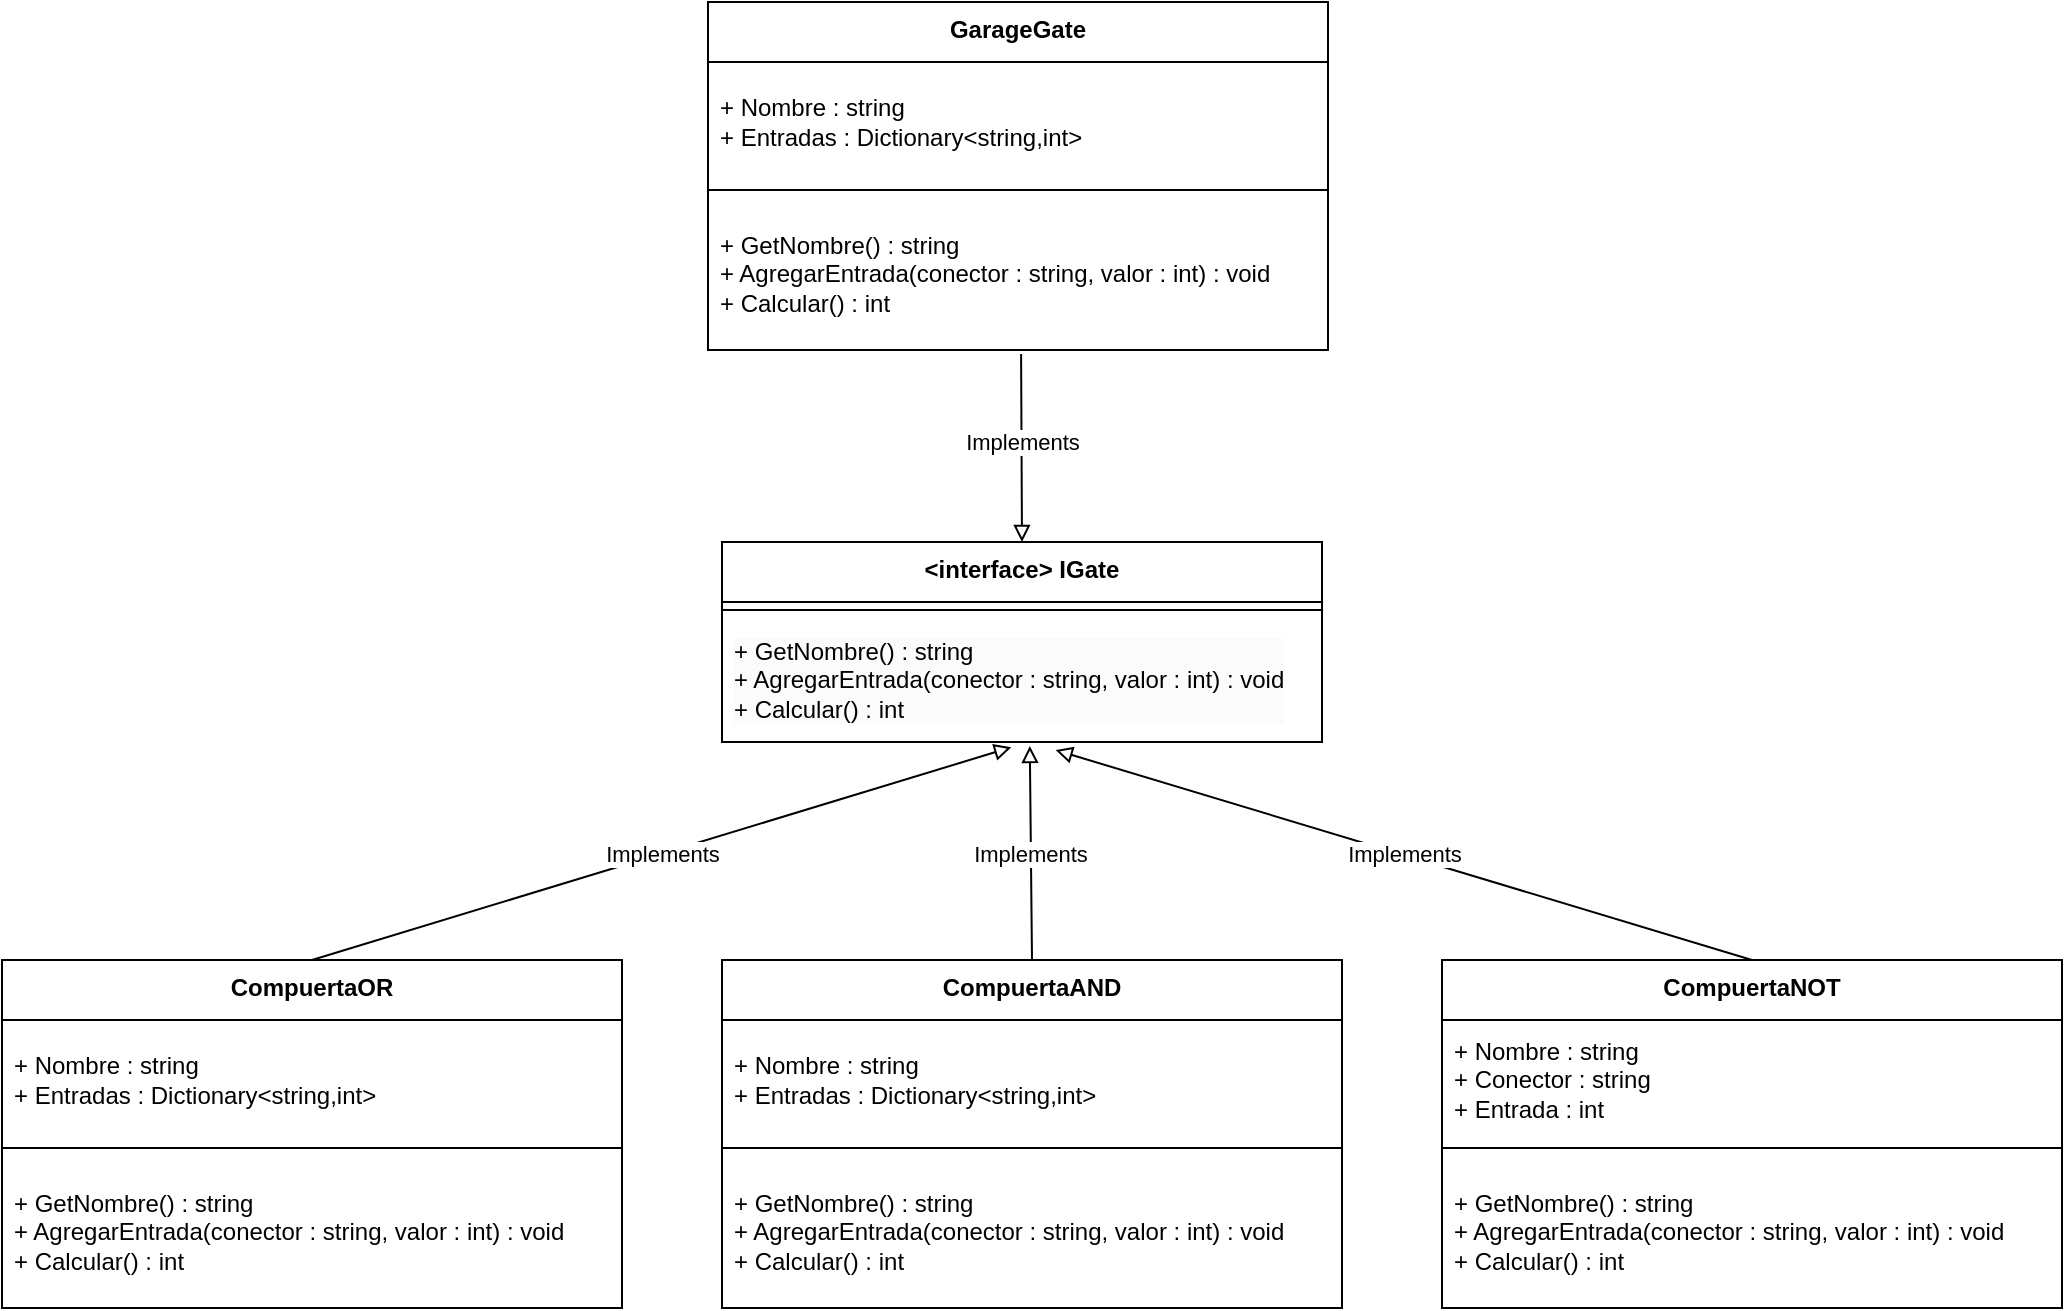<mxfile version="24.3.1" type="device">
  <diagram name="Página-1" id="1KLmb5ahpds3tnqcnu3g">
    <mxGraphModel dx="1994" dy="1732" grid="1" gridSize="10" guides="1" tooltips="1" connect="1" arrows="1" fold="1" page="1" pageScale="1" pageWidth="827" pageHeight="1169" math="0" shadow="0">
      <root>
        <mxCell id="0" />
        <mxCell id="1" parent="0" />
        <mxCell id="KcXMN87xt5VrhMj0AnKz-10" value="&lt;b&gt;CompuertaOR&lt;/b&gt;" style="swimlane;fontStyle=0;align=center;verticalAlign=top;childLayout=stackLayout;horizontal=1;startSize=30;horizontalStack=0;resizeParent=1;resizeParentMax=0;resizeLast=0;collapsible=0;marginBottom=0;html=1;whiteSpace=wrap;" parent="1" vertex="1">
          <mxGeometry x="-50" y="219" width="310" height="174" as="geometry" />
        </mxCell>
        <mxCell id="KcXMN87xt5VrhMj0AnKz-12" value="+ Nombre : string&lt;div&gt;+ Entradas : Dictionary&amp;lt;string,int&amp;gt;&lt;/div&gt;" style="text;html=1;strokeColor=none;fillColor=none;align=left;verticalAlign=middle;spacingLeft=4;spacingRight=4;overflow=hidden;rotatable=0;points=[[0,0.5],[1,0.5]];portConstraint=eastwest;whiteSpace=wrap;" parent="KcXMN87xt5VrhMj0AnKz-10" vertex="1">
          <mxGeometry y="30" width="310" height="60" as="geometry" />
        </mxCell>
        <mxCell id="KcXMN87xt5VrhMj0AnKz-15" value="" style="line;strokeWidth=1;fillColor=none;align=left;verticalAlign=bottom;spacingTop=-1;spacingLeft=3;spacingRight=3;rotatable=0;labelPosition=right;points=[];portConstraint=eastwest;" parent="KcXMN87xt5VrhMj0AnKz-10" vertex="1">
          <mxGeometry y="90" width="310" height="8" as="geometry" />
        </mxCell>
        <mxCell id="KcXMN87xt5VrhMj0AnKz-17" value="&lt;div&gt;+ GetNombre() : string&lt;/div&gt;&lt;div&gt;+ AgregarEntrada(conector : string, valor : int) : void&lt;/div&gt;&lt;div&gt;+ Calcular() : int&lt;/div&gt;" style="text;html=1;strokeColor=none;fillColor=none;align=left;verticalAlign=middle;spacingLeft=4;spacingRight=4;overflow=hidden;rotatable=0;points=[[0,0.5],[1,0.5]];portConstraint=eastwest;whiteSpace=wrap;" parent="KcXMN87xt5VrhMj0AnKz-10" vertex="1">
          <mxGeometry y="98" width="310" height="76" as="geometry" />
        </mxCell>
        <mxCell id="hK59LdSfps5EMtFGtI8E-1" value="&lt;b&gt;&amp;lt;interface&amp;gt; IGate&lt;/b&gt;" style="swimlane;fontStyle=0;align=center;verticalAlign=top;childLayout=stackLayout;horizontal=1;startSize=30;horizontalStack=0;resizeParent=1;resizeParentMax=0;resizeLast=0;collapsible=0;marginBottom=0;html=1;whiteSpace=wrap;" parent="1" vertex="1">
          <mxGeometry x="310" y="10" width="300" height="100" as="geometry" />
        </mxCell>
        <mxCell id="hK59LdSfps5EMtFGtI8E-5" value="" style="line;strokeWidth=1;fillColor=none;align=left;verticalAlign=top;spacingTop=-1;spacingLeft=3;spacingRight=3;rotatable=0;labelPosition=right;points=[];portConstraint=eastwest;horizontal=1;" parent="hK59LdSfps5EMtFGtI8E-1" vertex="1">
          <mxGeometry y="30" width="300" height="8" as="geometry" />
        </mxCell>
        <mxCell id="hK59LdSfps5EMtFGtI8E-7" value="&lt;div style=&quot;forced-color-adjust: none; color: rgb(0, 0, 0); font-family: Helvetica; font-size: 12px; font-style: normal; font-variant-ligatures: normal; font-variant-caps: normal; font-weight: 400; letter-spacing: normal; orphans: 2; text-align: left; text-indent: 0px; text-transform: none; widows: 2; word-spacing: 0px; -webkit-text-stroke-width: 0px; white-space: normal; background-color: rgb(251, 251, 251); text-decoration-thickness: initial; text-decoration-style: initial; text-decoration-color: initial;&quot;&gt;+ GetNombre() : string&lt;/div&gt;&lt;div style=&quot;forced-color-adjust: none; color: rgb(0, 0, 0); font-family: Helvetica; font-size: 12px; font-style: normal; font-variant-ligatures: normal; font-variant-caps: normal; font-weight: 400; letter-spacing: normal; orphans: 2; text-align: left; text-indent: 0px; text-transform: none; widows: 2; word-spacing: 0px; -webkit-text-stroke-width: 0px; white-space: normal; background-color: rgb(251, 251, 251); text-decoration-thickness: initial; text-decoration-style: initial; text-decoration-color: initial;&quot;&gt;+ AgregarEntrada(conector : string, valor : int) : void&lt;/div&gt;&lt;div style=&quot;forced-color-adjust: none; color: rgb(0, 0, 0); font-family: Helvetica; font-size: 12px; font-style: normal; font-variant-ligatures: normal; font-variant-caps: normal; font-weight: 400; letter-spacing: normal; orphans: 2; text-align: left; text-indent: 0px; text-transform: none; widows: 2; word-spacing: 0px; -webkit-text-stroke-width: 0px; white-space: normal; background-color: rgb(251, 251, 251); text-decoration-thickness: initial; text-decoration-style: initial; text-decoration-color: initial;&quot;&gt;+ Calcular() : int&lt;/div&gt;" style="text;html=1;strokeColor=none;fillColor=none;align=left;verticalAlign=middle;spacingLeft=4;spacingRight=4;overflow=hidden;rotatable=0;points=[[0,0.5],[1,0.5]];portConstraint=eastwest;whiteSpace=wrap;" parent="hK59LdSfps5EMtFGtI8E-1" vertex="1">
          <mxGeometry y="38" width="300" height="62" as="geometry" />
        </mxCell>
        <mxCell id="hK59LdSfps5EMtFGtI8E-8" value="&lt;b&gt;CompuertaAND&lt;/b&gt;" style="swimlane;fontStyle=0;align=center;verticalAlign=top;childLayout=stackLayout;horizontal=1;startSize=30;horizontalStack=0;resizeParent=1;resizeParentMax=0;resizeLast=0;collapsible=0;marginBottom=0;html=1;whiteSpace=wrap;" parent="1" vertex="1">
          <mxGeometry x="310" y="219" width="310" height="174" as="geometry" />
        </mxCell>
        <mxCell id="hK59LdSfps5EMtFGtI8E-9" value="+ Nombre : string&lt;div&gt;+ Entradas : Dictionary&amp;lt;string,int&amp;gt;&lt;/div&gt;" style="text;html=1;strokeColor=none;fillColor=none;align=left;verticalAlign=middle;spacingLeft=4;spacingRight=4;overflow=hidden;rotatable=0;points=[[0,0.5],[1,0.5]];portConstraint=eastwest;whiteSpace=wrap;" parent="hK59LdSfps5EMtFGtI8E-8" vertex="1">
          <mxGeometry y="30" width="310" height="60" as="geometry" />
        </mxCell>
        <mxCell id="hK59LdSfps5EMtFGtI8E-10" value="" style="line;strokeWidth=1;fillColor=none;align=left;verticalAlign=bottom;spacingTop=-1;spacingLeft=3;spacingRight=3;rotatable=0;labelPosition=right;points=[];portConstraint=eastwest;" parent="hK59LdSfps5EMtFGtI8E-8" vertex="1">
          <mxGeometry y="90" width="310" height="8" as="geometry" />
        </mxCell>
        <mxCell id="hK59LdSfps5EMtFGtI8E-11" value="&lt;div&gt;+ GetNombre() : string&lt;/div&gt;&lt;div&gt;+ AgregarEntrada(conector : string, valor : int) : void&lt;/div&gt;&lt;div&gt;+ Calcular() : int&lt;/div&gt;" style="text;html=1;strokeColor=none;fillColor=none;align=left;verticalAlign=middle;spacingLeft=4;spacingRight=4;overflow=hidden;rotatable=0;points=[[0,0.5],[1,0.5]];portConstraint=eastwest;whiteSpace=wrap;" parent="hK59LdSfps5EMtFGtI8E-8" vertex="1">
          <mxGeometry y="98" width="310" height="76" as="geometry" />
        </mxCell>
        <mxCell id="hK59LdSfps5EMtFGtI8E-12" value="&lt;b&gt;CompuertaNOT&lt;/b&gt;" style="swimlane;fontStyle=0;align=center;verticalAlign=top;childLayout=stackLayout;horizontal=1;startSize=30;horizontalStack=0;resizeParent=1;resizeParentMax=0;resizeLast=0;collapsible=0;marginBottom=0;html=1;whiteSpace=wrap;" parent="1" vertex="1">
          <mxGeometry x="670" y="219" width="310" height="174" as="geometry" />
        </mxCell>
        <mxCell id="hK59LdSfps5EMtFGtI8E-13" value="+ Nombre : string&lt;div&gt;+ Conector : string&lt;/div&gt;&lt;div&gt;+ Entrada : int&lt;/div&gt;" style="text;html=1;strokeColor=none;fillColor=none;align=left;verticalAlign=middle;spacingLeft=4;spacingRight=4;overflow=hidden;rotatable=0;points=[[0,0.5],[1,0.5]];portConstraint=eastwest;whiteSpace=wrap;" parent="hK59LdSfps5EMtFGtI8E-12" vertex="1">
          <mxGeometry y="30" width="310" height="60" as="geometry" />
        </mxCell>
        <mxCell id="hK59LdSfps5EMtFGtI8E-14" value="" style="line;strokeWidth=1;fillColor=none;align=left;verticalAlign=bottom;spacingTop=-1;spacingLeft=3;spacingRight=3;rotatable=0;labelPosition=right;points=[];portConstraint=eastwest;" parent="hK59LdSfps5EMtFGtI8E-12" vertex="1">
          <mxGeometry y="90" width="310" height="8" as="geometry" />
        </mxCell>
        <mxCell id="hK59LdSfps5EMtFGtI8E-15" value="&lt;div&gt;+ GetNombre() : string&lt;/div&gt;&lt;div&gt;+ AgregarEntrada(conector : string, valor : int) : void&lt;/div&gt;&lt;div&gt;+ Calcular() : int&lt;/div&gt;" style="text;html=1;strokeColor=none;fillColor=none;align=left;verticalAlign=middle;spacingLeft=4;spacingRight=4;overflow=hidden;rotatable=0;points=[[0,0.5],[1,0.5]];portConstraint=eastwest;whiteSpace=wrap;" parent="hK59LdSfps5EMtFGtI8E-12" vertex="1">
          <mxGeometry y="98" width="310" height="76" as="geometry" />
        </mxCell>
        <mxCell id="hK59LdSfps5EMtFGtI8E-16" value="Implements" style="endArrow=block;html=1;rounded=0;exitX=0.5;exitY=0;exitDx=0;exitDy=0;endFill=0;entryX=0.482;entryY=1.043;entryDx=0;entryDy=0;entryPerimeter=0;" parent="1" source="KcXMN87xt5VrhMj0AnKz-10" target="hK59LdSfps5EMtFGtI8E-7" edge="1">
          <mxGeometry width="50" height="50" relative="1" as="geometry">
            <mxPoint x="450" y="300" as="sourcePoint" />
            <mxPoint x="450" y="120" as="targetPoint" />
          </mxGeometry>
        </mxCell>
        <mxCell id="hK59LdSfps5EMtFGtI8E-17" value="Implements" style="endArrow=block;html=1;rounded=0;exitX=0.5;exitY=0;exitDx=0;exitDy=0;entryX=0.513;entryY=1.032;entryDx=0;entryDy=0;entryPerimeter=0;endFill=0;" parent="1" source="hK59LdSfps5EMtFGtI8E-8" target="hK59LdSfps5EMtFGtI8E-7" edge="1">
          <mxGeometry width="50" height="50" relative="1" as="geometry">
            <mxPoint x="480" y="200" as="sourcePoint" />
            <mxPoint x="530" y="150" as="targetPoint" />
          </mxGeometry>
        </mxCell>
        <mxCell id="hK59LdSfps5EMtFGtI8E-18" value="Implements" style="endArrow=block;html=1;rounded=0;exitX=0.5;exitY=0;exitDx=0;exitDy=0;entryX=0.556;entryY=1.065;entryDx=0;entryDy=0;entryPerimeter=0;endFill=0;" parent="1" source="hK59LdSfps5EMtFGtI8E-12" target="hK59LdSfps5EMtFGtI8E-7" edge="1">
          <mxGeometry width="50" height="50" relative="1" as="geometry">
            <mxPoint x="450" y="240" as="sourcePoint" />
            <mxPoint x="500" y="190" as="targetPoint" />
          </mxGeometry>
        </mxCell>
        <mxCell id="qrkQaGvqHOINEEFv1yg9-1" value="&lt;b&gt;GarageGate&lt;/b&gt;" style="swimlane;fontStyle=0;align=center;verticalAlign=top;childLayout=stackLayout;horizontal=1;startSize=30;horizontalStack=0;resizeParent=1;resizeParentMax=0;resizeLast=0;collapsible=0;marginBottom=0;html=1;whiteSpace=wrap;" vertex="1" parent="1">
          <mxGeometry x="303" y="-260" width="310" height="174" as="geometry" />
        </mxCell>
        <mxCell id="qrkQaGvqHOINEEFv1yg9-2" value="+ Nombre : string&lt;div&gt;+ Entradas : Dictionary&amp;lt;string,int&amp;gt;&lt;/div&gt;" style="text;html=1;strokeColor=none;fillColor=none;align=left;verticalAlign=middle;spacingLeft=4;spacingRight=4;overflow=hidden;rotatable=0;points=[[0,0.5],[1,0.5]];portConstraint=eastwest;whiteSpace=wrap;" vertex="1" parent="qrkQaGvqHOINEEFv1yg9-1">
          <mxGeometry y="30" width="310" height="60" as="geometry" />
        </mxCell>
        <mxCell id="qrkQaGvqHOINEEFv1yg9-3" value="" style="line;strokeWidth=1;fillColor=none;align=left;verticalAlign=bottom;spacingTop=-1;spacingLeft=3;spacingRight=3;rotatable=0;labelPosition=right;points=[];portConstraint=eastwest;" vertex="1" parent="qrkQaGvqHOINEEFv1yg9-1">
          <mxGeometry y="90" width="310" height="8" as="geometry" />
        </mxCell>
        <mxCell id="qrkQaGvqHOINEEFv1yg9-4" value="&lt;div&gt;+ GetNombre() : string&lt;/div&gt;&lt;div&gt;+ AgregarEntrada(conector : string, valor : int) : void&lt;/div&gt;&lt;div&gt;+ Calcular() : int&lt;/div&gt;" style="text;html=1;strokeColor=none;fillColor=none;align=left;verticalAlign=middle;spacingLeft=4;spacingRight=4;overflow=hidden;rotatable=0;points=[[0,0.5],[1,0.5]];portConstraint=eastwest;whiteSpace=wrap;" vertex="1" parent="qrkQaGvqHOINEEFv1yg9-1">
          <mxGeometry y="98" width="310" height="76" as="geometry" />
        </mxCell>
        <mxCell id="qrkQaGvqHOINEEFv1yg9-5" value="Implements" style="endArrow=block;html=1;rounded=0;exitX=0.505;exitY=1.026;exitDx=0;exitDy=0;exitPerimeter=0;entryX=0.5;entryY=0;entryDx=0;entryDy=0;endFill=0;" edge="1" parent="1" source="qrkQaGvqHOINEEFv1yg9-4" target="hK59LdSfps5EMtFGtI8E-1">
          <mxGeometry x="-0.064" width="50" height="50" relative="1" as="geometry">
            <mxPoint x="450" y="50" as="sourcePoint" />
            <mxPoint x="500" as="targetPoint" />
            <mxPoint as="offset" />
          </mxGeometry>
        </mxCell>
      </root>
    </mxGraphModel>
  </diagram>
</mxfile>
